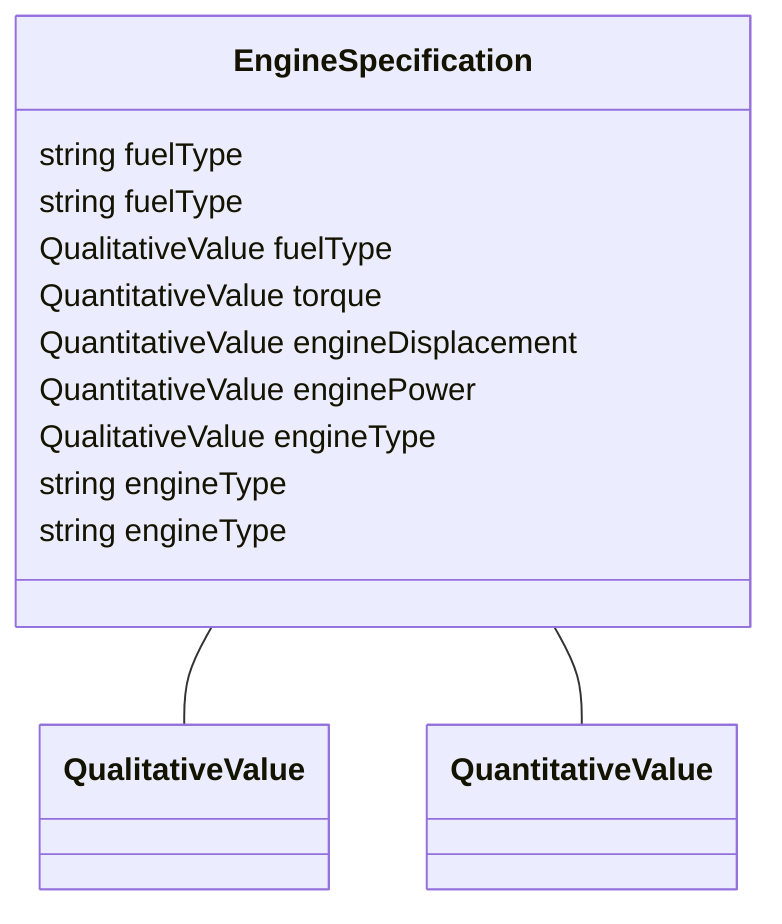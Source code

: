 classDiagram
  EngineSpecification -- QualitativeValue
  EngineSpecification -- QuantitativeValue


class EngineSpecification {

  string fuelType
  string fuelType
  QualitativeValue fuelType
  QuantitativeValue torque
  QuantitativeValue engineDisplacement
  QuantitativeValue enginePower
  QualitativeValue engineType
  string engineType
  string engineType

 }